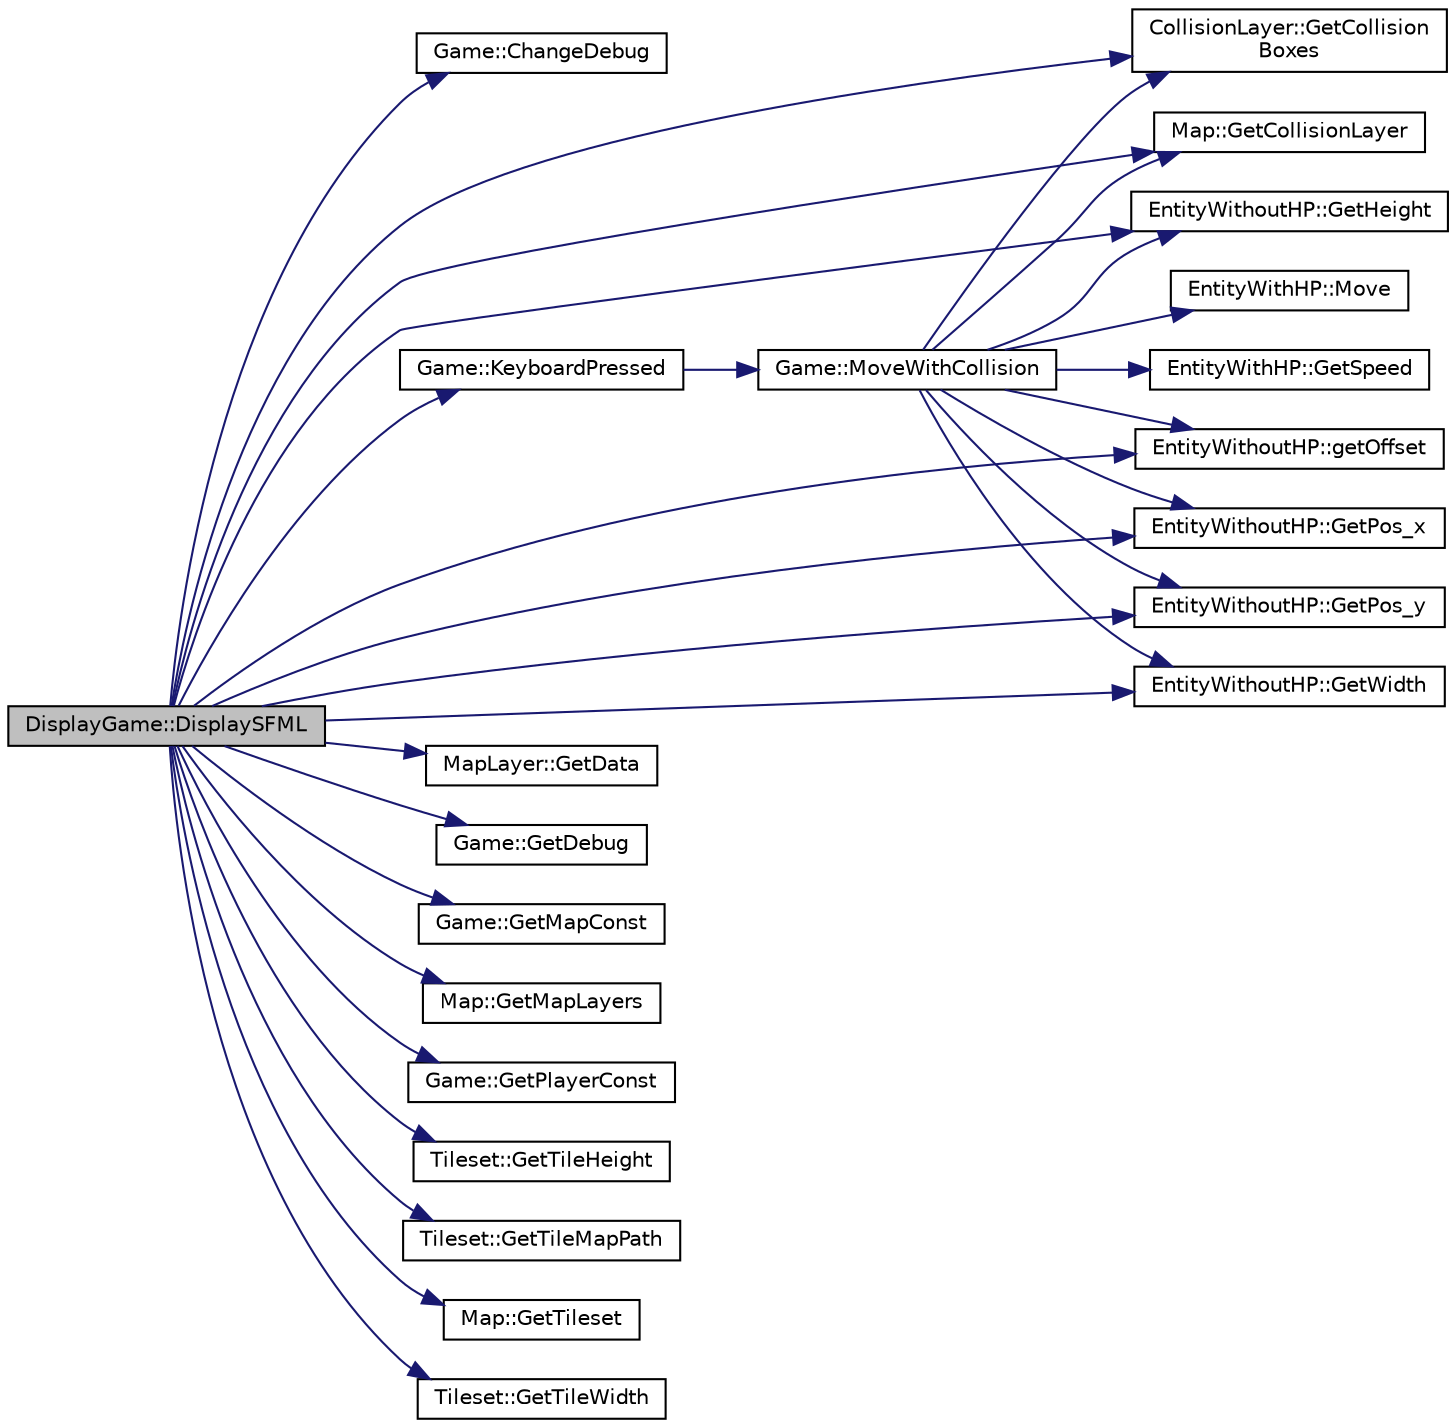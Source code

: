 digraph "DisplayGame::DisplaySFML"
{
 // LATEX_PDF_SIZE
  bgcolor="transparent";
  edge [fontname="Helvetica",fontsize="10",labelfontname="Helvetica",labelfontsize="10"];
  node [fontname="Helvetica",fontsize="10",shape=record];
  rankdir="LR";
  Node1 [label="DisplayGame::DisplaySFML",height=0.2,width=0.4,color="black", fillcolor="grey75", style="filled", fontcolor="black",tooltip=" "];
  Node1 -> Node2 [color="midnightblue",fontsize="10",style="solid",fontname="Helvetica"];
  Node2 [label="Game::ChangeDebug",height=0.2,width=0.4,color="black",URL="$classGame.html#a74e8a1c9364e0b82613739ecc302cd57",tooltip=" "];
  Node1 -> Node3 [color="midnightblue",fontsize="10",style="solid",fontname="Helvetica"];
  Node3 [label="CollisionLayer::GetCollision\lBoxes",height=0.2,width=0.4,color="black",URL="$classCollisionLayer.html#a9238c6f5d6a081cb42bb621eb4340435",tooltip="Fonction permettant de récupérer les CollisionBox de l'objet."];
  Node1 -> Node4 [color="midnightblue",fontsize="10",style="solid",fontname="Helvetica"];
  Node4 [label="Map::GetCollisionLayer",height=0.2,width=0.4,color="black",URL="$classMap.html#a3f49418fd08dff9bf56722251627df2b",tooltip=" "];
  Node1 -> Node5 [color="midnightblue",fontsize="10",style="solid",fontname="Helvetica"];
  Node5 [label="MapLayer::GetData",height=0.2,width=0.4,color="black",URL="$classMapLayer.html#a9710e1d180cac781c1a407251ef763a9",tooltip=" "];
  Node1 -> Node6 [color="midnightblue",fontsize="10",style="solid",fontname="Helvetica"];
  Node6 [label="Game::GetDebug",height=0.2,width=0.4,color="black",URL="$classGame.html#aacba5a8b3d7216440069bb092e01c288",tooltip=" "];
  Node1 -> Node7 [color="midnightblue",fontsize="10",style="solid",fontname="Helvetica"];
  Node7 [label="EntityWithoutHP::GetHeight",height=0.2,width=0.4,color="black",URL="$classEntityWithoutHP.html#af9e33c4eb6b3a6c8e5a3208cd18ea19d",tooltip=" "];
  Node1 -> Node8 [color="midnightblue",fontsize="10",style="solid",fontname="Helvetica"];
  Node8 [label="Game::GetMapConst",height=0.2,width=0.4,color="black",URL="$classGame.html#a4c5b10b65e8b655c96ac51db93d9fbc3",tooltip=" "];
  Node1 -> Node9 [color="midnightblue",fontsize="10",style="solid",fontname="Helvetica"];
  Node9 [label="Map::GetMapLayers",height=0.2,width=0.4,color="black",URL="$classMap.html#aebd77205d790f0794048a1562b8b9d77",tooltip=" "];
  Node1 -> Node10 [color="midnightblue",fontsize="10",style="solid",fontname="Helvetica"];
  Node10 [label="EntityWithoutHP::getOffset",height=0.2,width=0.4,color="black",URL="$classEntityWithoutHP.html#a16ab1c93543eb44548d6d951f7a2e655",tooltip=" "];
  Node1 -> Node11 [color="midnightblue",fontsize="10",style="solid",fontname="Helvetica"];
  Node11 [label="Game::GetPlayerConst",height=0.2,width=0.4,color="black",URL="$classGame.html#a11f40bc1afd5bb48ebab49467b7ed0ad",tooltip=" "];
  Node1 -> Node12 [color="midnightblue",fontsize="10",style="solid",fontname="Helvetica"];
  Node12 [label="EntityWithoutHP::GetPos_x",height=0.2,width=0.4,color="black",URL="$classEntityWithoutHP.html#aa919d21efd6f9e28bcbd71696b418792",tooltip=" "];
  Node1 -> Node13 [color="midnightblue",fontsize="10",style="solid",fontname="Helvetica"];
  Node13 [label="EntityWithoutHP::GetPos_y",height=0.2,width=0.4,color="black",URL="$classEntityWithoutHP.html#ac5fa20e8f737d5c7eee11ebafeee3d92",tooltip=" "];
  Node1 -> Node14 [color="midnightblue",fontsize="10",style="solid",fontname="Helvetica"];
  Node14 [label="Tileset::GetTileHeight",height=0.2,width=0.4,color="black",URL="$classTileset.html#a586d2ecc83c354bcc981e49ed579d359",tooltip=" "];
  Node1 -> Node15 [color="midnightblue",fontsize="10",style="solid",fontname="Helvetica"];
  Node15 [label="Tileset::GetTileMapPath",height=0.2,width=0.4,color="black",URL="$classTileset.html#a937a18ca2f53d7261d3eff752e8afb91",tooltip=" "];
  Node1 -> Node16 [color="midnightblue",fontsize="10",style="solid",fontname="Helvetica"];
  Node16 [label="Map::GetTileset",height=0.2,width=0.4,color="black",URL="$classMap.html#af23e6cbceec8a1f8a6fb6c51612b1488",tooltip=" "];
  Node1 -> Node17 [color="midnightblue",fontsize="10",style="solid",fontname="Helvetica"];
  Node17 [label="Tileset::GetTileWidth",height=0.2,width=0.4,color="black",URL="$classTileset.html#a91f1063653764e3e799a0331336d9e00",tooltip=" "];
  Node1 -> Node18 [color="midnightblue",fontsize="10",style="solid",fontname="Helvetica"];
  Node18 [label="EntityWithoutHP::GetWidth",height=0.2,width=0.4,color="black",URL="$classEntityWithoutHP.html#a72a456c7bbaf8f66544292edf37f5e0e",tooltip=" "];
  Node1 -> Node19 [color="midnightblue",fontsize="10",style="solid",fontname="Helvetica"];
  Node19 [label="Game::KeyboardPressed",height=0.2,width=0.4,color="black",URL="$classGame.html#a7266c4385f5c306926054fb9f9aa56d1",tooltip=" "];
  Node19 -> Node20 [color="midnightblue",fontsize="10",style="solid",fontname="Helvetica"];
  Node20 [label="Game::MoveWithCollision",height=0.2,width=0.4,color="black",URL="$classGame.html#abe59a4dd98dc7ef34141aec822dfc20f",tooltip=" "];
  Node20 -> Node3 [color="midnightblue",fontsize="10",style="solid",fontname="Helvetica"];
  Node20 -> Node4 [color="midnightblue",fontsize="10",style="solid",fontname="Helvetica"];
  Node20 -> Node7 [color="midnightblue",fontsize="10",style="solid",fontname="Helvetica"];
  Node20 -> Node10 [color="midnightblue",fontsize="10",style="solid",fontname="Helvetica"];
  Node20 -> Node12 [color="midnightblue",fontsize="10",style="solid",fontname="Helvetica"];
  Node20 -> Node13 [color="midnightblue",fontsize="10",style="solid",fontname="Helvetica"];
  Node20 -> Node21 [color="midnightblue",fontsize="10",style="solid",fontname="Helvetica"];
  Node21 [label="EntityWithHP::GetSpeed",height=0.2,width=0.4,color="black",URL="$classEntityWithHP.html#a0316748815da894bf85862d268d67ba0",tooltip=" "];
  Node20 -> Node18 [color="midnightblue",fontsize="10",style="solid",fontname="Helvetica"];
  Node20 -> Node22 [color="midnightblue",fontsize="10",style="solid",fontname="Helvetica"];
  Node22 [label="EntityWithHP::Move",height=0.2,width=0.4,color="black",URL="$classEntityWithHP.html#a41fc1a9c9af67ea53b4c1c709c1c19b8",tooltip=" "];
}
